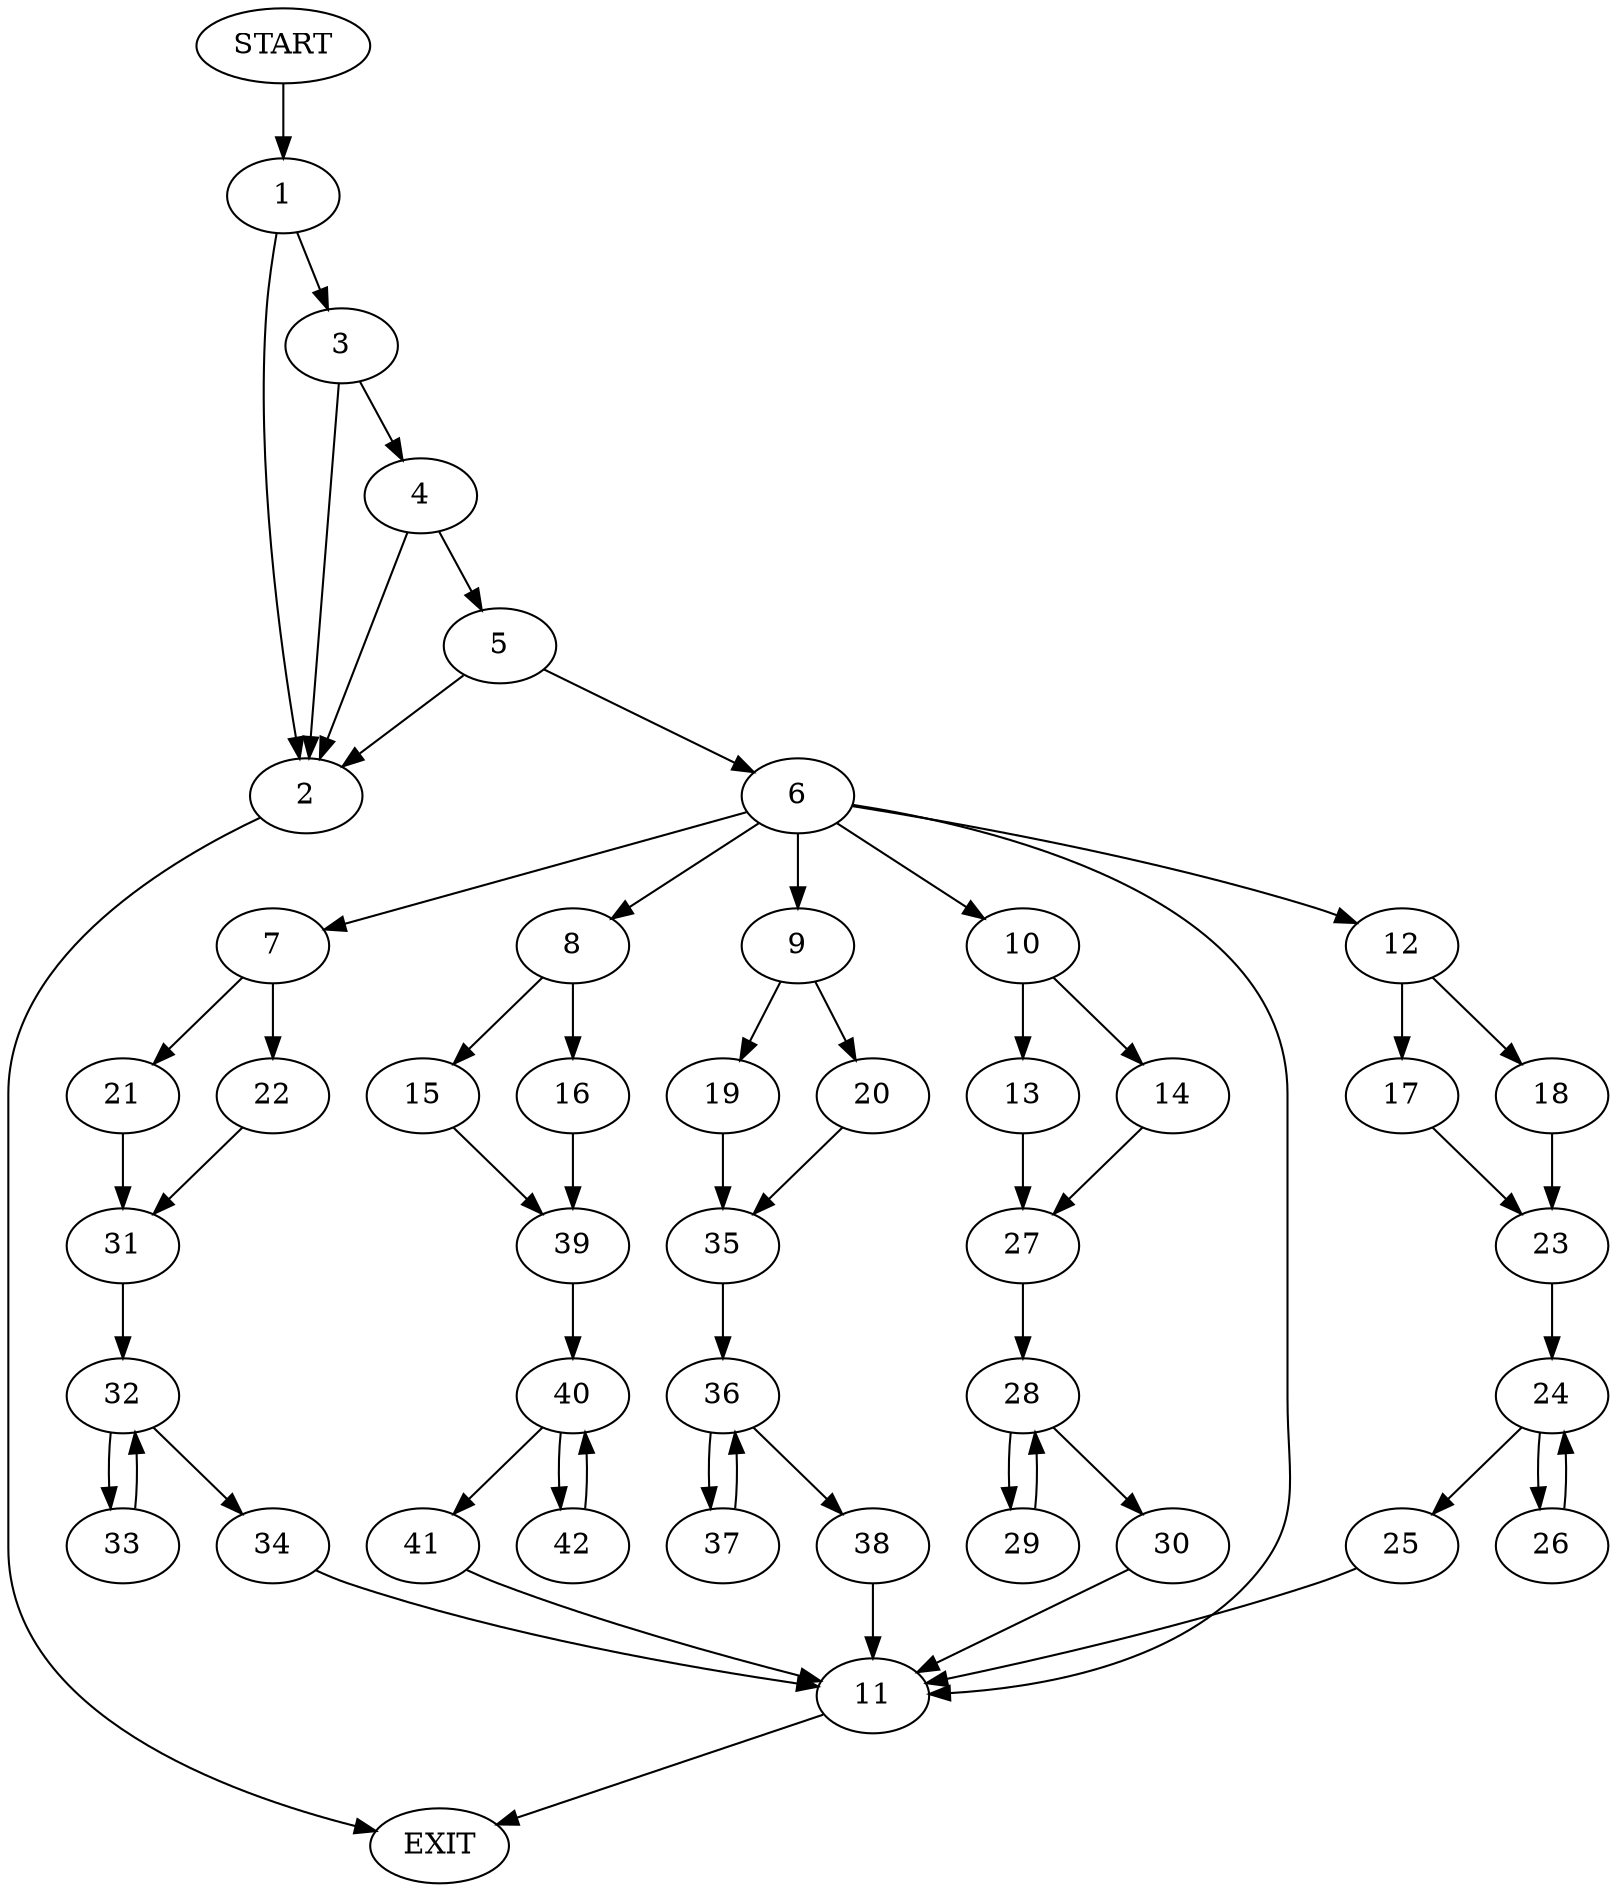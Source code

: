 digraph {
0 [label="START"]
43 [label="EXIT"]
0 -> 1
1 -> 2
1 -> 3
3 -> 2
3 -> 4
2 -> 43
4 -> 2
4 -> 5
5 -> 2
5 -> 6
6 -> 7
6 -> 8
6 -> 9
6 -> 10
6 -> 11
6 -> 12
11 -> 43
10 -> 13
10 -> 14
8 -> 15
8 -> 16
12 -> 17
12 -> 18
9 -> 19
9 -> 20
7 -> 21
7 -> 22
18 -> 23
17 -> 23
23 -> 24
24 -> 25
24 -> 26
26 -> 24
25 -> 11
14 -> 27
13 -> 27
27 -> 28
28 -> 29
28 -> 30
29 -> 28
30 -> 11
22 -> 31
21 -> 31
31 -> 32
32 -> 33
32 -> 34
33 -> 32
34 -> 11
19 -> 35
20 -> 35
35 -> 36
36 -> 37
36 -> 38
37 -> 36
38 -> 11
15 -> 39
16 -> 39
39 -> 40
40 -> 41
40 -> 42
41 -> 11
42 -> 40
}
